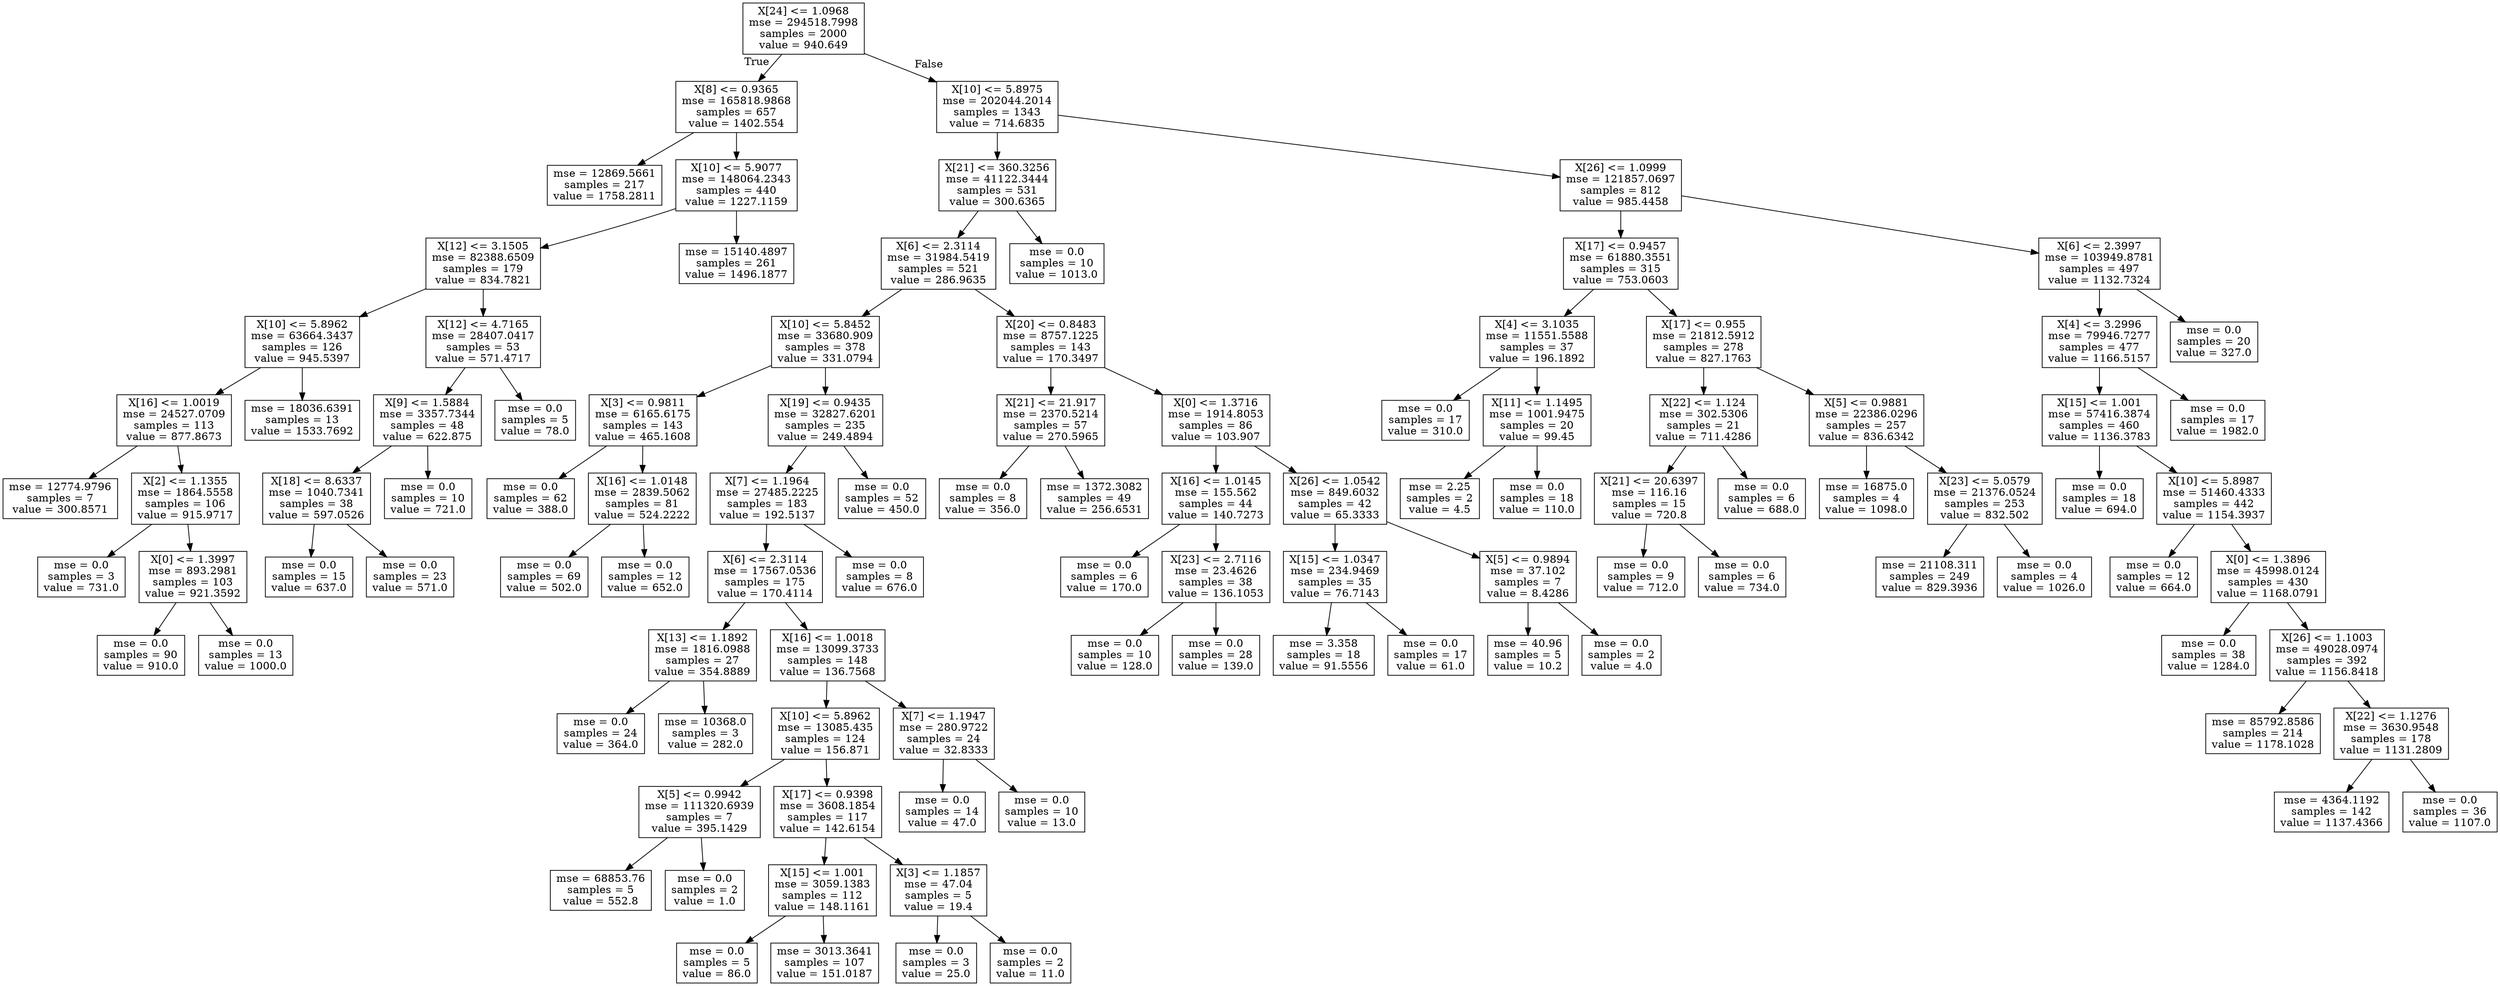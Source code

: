 digraph Tree {
node [shape=box] ;
0 [label="X[24] <= 1.0968\nmse = 294518.7998\nsamples = 2000\nvalue = 940.649"] ;
1 [label="X[8] <= 0.9365\nmse = 165818.9868\nsamples = 657\nvalue = 1402.554"] ;
0 -> 1 [labeldistance=2.5, labelangle=45, headlabel="True"] ;
2 [label="mse = 12869.5661\nsamples = 217\nvalue = 1758.2811"] ;
1 -> 2 ;
3 [label="X[10] <= 5.9077\nmse = 148064.2343\nsamples = 440\nvalue = 1227.1159"] ;
1 -> 3 ;
4 [label="X[12] <= 3.1505\nmse = 82388.6509\nsamples = 179\nvalue = 834.7821"] ;
3 -> 4 ;
5 [label="X[10] <= 5.8962\nmse = 63664.3437\nsamples = 126\nvalue = 945.5397"] ;
4 -> 5 ;
6 [label="X[16] <= 1.0019\nmse = 24527.0709\nsamples = 113\nvalue = 877.8673"] ;
5 -> 6 ;
7 [label="mse = 12774.9796\nsamples = 7\nvalue = 300.8571"] ;
6 -> 7 ;
8 [label="X[2] <= 1.1355\nmse = 1864.5558\nsamples = 106\nvalue = 915.9717"] ;
6 -> 8 ;
9 [label="mse = 0.0\nsamples = 3\nvalue = 731.0"] ;
8 -> 9 ;
10 [label="X[0] <= 1.3997\nmse = 893.2981\nsamples = 103\nvalue = 921.3592"] ;
8 -> 10 ;
11 [label="mse = 0.0\nsamples = 90\nvalue = 910.0"] ;
10 -> 11 ;
12 [label="mse = 0.0\nsamples = 13\nvalue = 1000.0"] ;
10 -> 12 ;
13 [label="mse = 18036.6391\nsamples = 13\nvalue = 1533.7692"] ;
5 -> 13 ;
14 [label="X[12] <= 4.7165\nmse = 28407.0417\nsamples = 53\nvalue = 571.4717"] ;
4 -> 14 ;
15 [label="X[9] <= 1.5884\nmse = 3357.7344\nsamples = 48\nvalue = 622.875"] ;
14 -> 15 ;
16 [label="X[18] <= 8.6337\nmse = 1040.7341\nsamples = 38\nvalue = 597.0526"] ;
15 -> 16 ;
17 [label="mse = 0.0\nsamples = 15\nvalue = 637.0"] ;
16 -> 17 ;
18 [label="mse = 0.0\nsamples = 23\nvalue = 571.0"] ;
16 -> 18 ;
19 [label="mse = 0.0\nsamples = 10\nvalue = 721.0"] ;
15 -> 19 ;
20 [label="mse = 0.0\nsamples = 5\nvalue = 78.0"] ;
14 -> 20 ;
21 [label="mse = 15140.4897\nsamples = 261\nvalue = 1496.1877"] ;
3 -> 21 ;
22 [label="X[10] <= 5.8975\nmse = 202044.2014\nsamples = 1343\nvalue = 714.6835"] ;
0 -> 22 [labeldistance=2.5, labelangle=-45, headlabel="False"] ;
23 [label="X[21] <= 360.3256\nmse = 41122.3444\nsamples = 531\nvalue = 300.6365"] ;
22 -> 23 ;
24 [label="X[6] <= 2.3114\nmse = 31984.5419\nsamples = 521\nvalue = 286.9635"] ;
23 -> 24 ;
25 [label="X[10] <= 5.8452\nmse = 33680.909\nsamples = 378\nvalue = 331.0794"] ;
24 -> 25 ;
26 [label="X[3] <= 0.9811\nmse = 6165.6175\nsamples = 143\nvalue = 465.1608"] ;
25 -> 26 ;
27 [label="mse = 0.0\nsamples = 62\nvalue = 388.0"] ;
26 -> 27 ;
28 [label="X[16] <= 1.0148\nmse = 2839.5062\nsamples = 81\nvalue = 524.2222"] ;
26 -> 28 ;
29 [label="mse = 0.0\nsamples = 69\nvalue = 502.0"] ;
28 -> 29 ;
30 [label="mse = 0.0\nsamples = 12\nvalue = 652.0"] ;
28 -> 30 ;
31 [label="X[19] <= 0.9435\nmse = 32827.6201\nsamples = 235\nvalue = 249.4894"] ;
25 -> 31 ;
32 [label="X[7] <= 1.1964\nmse = 27485.2225\nsamples = 183\nvalue = 192.5137"] ;
31 -> 32 ;
33 [label="X[6] <= 2.3114\nmse = 17567.0536\nsamples = 175\nvalue = 170.4114"] ;
32 -> 33 ;
34 [label="X[13] <= 1.1892\nmse = 1816.0988\nsamples = 27\nvalue = 354.8889"] ;
33 -> 34 ;
35 [label="mse = 0.0\nsamples = 24\nvalue = 364.0"] ;
34 -> 35 ;
36 [label="mse = 10368.0\nsamples = 3\nvalue = 282.0"] ;
34 -> 36 ;
37 [label="X[16] <= 1.0018\nmse = 13099.3733\nsamples = 148\nvalue = 136.7568"] ;
33 -> 37 ;
38 [label="X[10] <= 5.8962\nmse = 13085.435\nsamples = 124\nvalue = 156.871"] ;
37 -> 38 ;
39 [label="X[5] <= 0.9942\nmse = 111320.6939\nsamples = 7\nvalue = 395.1429"] ;
38 -> 39 ;
40 [label="mse = 68853.76\nsamples = 5\nvalue = 552.8"] ;
39 -> 40 ;
41 [label="mse = 0.0\nsamples = 2\nvalue = 1.0"] ;
39 -> 41 ;
42 [label="X[17] <= 0.9398\nmse = 3608.1854\nsamples = 117\nvalue = 142.6154"] ;
38 -> 42 ;
43 [label="X[15] <= 1.001\nmse = 3059.1383\nsamples = 112\nvalue = 148.1161"] ;
42 -> 43 ;
44 [label="mse = 0.0\nsamples = 5\nvalue = 86.0"] ;
43 -> 44 ;
45 [label="mse = 3013.3641\nsamples = 107\nvalue = 151.0187"] ;
43 -> 45 ;
46 [label="X[3] <= 1.1857\nmse = 47.04\nsamples = 5\nvalue = 19.4"] ;
42 -> 46 ;
47 [label="mse = 0.0\nsamples = 3\nvalue = 25.0"] ;
46 -> 47 ;
48 [label="mse = 0.0\nsamples = 2\nvalue = 11.0"] ;
46 -> 48 ;
49 [label="X[7] <= 1.1947\nmse = 280.9722\nsamples = 24\nvalue = 32.8333"] ;
37 -> 49 ;
50 [label="mse = 0.0\nsamples = 14\nvalue = 47.0"] ;
49 -> 50 ;
51 [label="mse = 0.0\nsamples = 10\nvalue = 13.0"] ;
49 -> 51 ;
52 [label="mse = 0.0\nsamples = 8\nvalue = 676.0"] ;
32 -> 52 ;
53 [label="mse = 0.0\nsamples = 52\nvalue = 450.0"] ;
31 -> 53 ;
54 [label="X[20] <= 0.8483\nmse = 8757.1225\nsamples = 143\nvalue = 170.3497"] ;
24 -> 54 ;
55 [label="X[21] <= 21.917\nmse = 2370.5214\nsamples = 57\nvalue = 270.5965"] ;
54 -> 55 ;
56 [label="mse = 0.0\nsamples = 8\nvalue = 356.0"] ;
55 -> 56 ;
57 [label="mse = 1372.3082\nsamples = 49\nvalue = 256.6531"] ;
55 -> 57 ;
58 [label="X[0] <= 1.3716\nmse = 1914.8053\nsamples = 86\nvalue = 103.907"] ;
54 -> 58 ;
59 [label="X[16] <= 1.0145\nmse = 155.562\nsamples = 44\nvalue = 140.7273"] ;
58 -> 59 ;
60 [label="mse = 0.0\nsamples = 6\nvalue = 170.0"] ;
59 -> 60 ;
61 [label="X[23] <= 2.7116\nmse = 23.4626\nsamples = 38\nvalue = 136.1053"] ;
59 -> 61 ;
62 [label="mse = 0.0\nsamples = 10\nvalue = 128.0"] ;
61 -> 62 ;
63 [label="mse = 0.0\nsamples = 28\nvalue = 139.0"] ;
61 -> 63 ;
64 [label="X[26] <= 1.0542\nmse = 849.6032\nsamples = 42\nvalue = 65.3333"] ;
58 -> 64 ;
65 [label="X[15] <= 1.0347\nmse = 234.9469\nsamples = 35\nvalue = 76.7143"] ;
64 -> 65 ;
66 [label="mse = 3.358\nsamples = 18\nvalue = 91.5556"] ;
65 -> 66 ;
67 [label="mse = 0.0\nsamples = 17\nvalue = 61.0"] ;
65 -> 67 ;
68 [label="X[5] <= 0.9894\nmse = 37.102\nsamples = 7\nvalue = 8.4286"] ;
64 -> 68 ;
69 [label="mse = 40.96\nsamples = 5\nvalue = 10.2"] ;
68 -> 69 ;
70 [label="mse = 0.0\nsamples = 2\nvalue = 4.0"] ;
68 -> 70 ;
71 [label="mse = 0.0\nsamples = 10\nvalue = 1013.0"] ;
23 -> 71 ;
72 [label="X[26] <= 1.0999\nmse = 121857.0697\nsamples = 812\nvalue = 985.4458"] ;
22 -> 72 ;
73 [label="X[17] <= 0.9457\nmse = 61880.3551\nsamples = 315\nvalue = 753.0603"] ;
72 -> 73 ;
74 [label="X[4] <= 3.1035\nmse = 11551.5588\nsamples = 37\nvalue = 196.1892"] ;
73 -> 74 ;
75 [label="mse = 0.0\nsamples = 17\nvalue = 310.0"] ;
74 -> 75 ;
76 [label="X[11] <= 1.1495\nmse = 1001.9475\nsamples = 20\nvalue = 99.45"] ;
74 -> 76 ;
77 [label="mse = 2.25\nsamples = 2\nvalue = 4.5"] ;
76 -> 77 ;
78 [label="mse = 0.0\nsamples = 18\nvalue = 110.0"] ;
76 -> 78 ;
79 [label="X[17] <= 0.955\nmse = 21812.5912\nsamples = 278\nvalue = 827.1763"] ;
73 -> 79 ;
80 [label="X[22] <= 1.124\nmse = 302.5306\nsamples = 21\nvalue = 711.4286"] ;
79 -> 80 ;
81 [label="X[21] <= 20.6397\nmse = 116.16\nsamples = 15\nvalue = 720.8"] ;
80 -> 81 ;
82 [label="mse = 0.0\nsamples = 9\nvalue = 712.0"] ;
81 -> 82 ;
83 [label="mse = 0.0\nsamples = 6\nvalue = 734.0"] ;
81 -> 83 ;
84 [label="mse = 0.0\nsamples = 6\nvalue = 688.0"] ;
80 -> 84 ;
85 [label="X[5] <= 0.9881\nmse = 22386.0296\nsamples = 257\nvalue = 836.6342"] ;
79 -> 85 ;
86 [label="mse = 16875.0\nsamples = 4\nvalue = 1098.0"] ;
85 -> 86 ;
87 [label="X[23] <= 5.0579\nmse = 21376.0524\nsamples = 253\nvalue = 832.502"] ;
85 -> 87 ;
88 [label="mse = 21108.311\nsamples = 249\nvalue = 829.3936"] ;
87 -> 88 ;
89 [label="mse = 0.0\nsamples = 4\nvalue = 1026.0"] ;
87 -> 89 ;
90 [label="X[6] <= 2.3997\nmse = 103949.8781\nsamples = 497\nvalue = 1132.7324"] ;
72 -> 90 ;
91 [label="X[4] <= 3.2996\nmse = 79946.7277\nsamples = 477\nvalue = 1166.5157"] ;
90 -> 91 ;
92 [label="X[15] <= 1.001\nmse = 57416.3874\nsamples = 460\nvalue = 1136.3783"] ;
91 -> 92 ;
93 [label="mse = 0.0\nsamples = 18\nvalue = 694.0"] ;
92 -> 93 ;
94 [label="X[10] <= 5.8987\nmse = 51460.4333\nsamples = 442\nvalue = 1154.3937"] ;
92 -> 94 ;
95 [label="mse = 0.0\nsamples = 12\nvalue = 664.0"] ;
94 -> 95 ;
96 [label="X[0] <= 1.3896\nmse = 45998.0124\nsamples = 430\nvalue = 1168.0791"] ;
94 -> 96 ;
97 [label="mse = 0.0\nsamples = 38\nvalue = 1284.0"] ;
96 -> 97 ;
98 [label="X[26] <= 1.1003\nmse = 49028.0974\nsamples = 392\nvalue = 1156.8418"] ;
96 -> 98 ;
99 [label="mse = 85792.8586\nsamples = 214\nvalue = 1178.1028"] ;
98 -> 99 ;
100 [label="X[22] <= 1.1276\nmse = 3630.9548\nsamples = 178\nvalue = 1131.2809"] ;
98 -> 100 ;
101 [label="mse = 4364.1192\nsamples = 142\nvalue = 1137.4366"] ;
100 -> 101 ;
102 [label="mse = 0.0\nsamples = 36\nvalue = 1107.0"] ;
100 -> 102 ;
103 [label="mse = 0.0\nsamples = 17\nvalue = 1982.0"] ;
91 -> 103 ;
104 [label="mse = 0.0\nsamples = 20\nvalue = 327.0"] ;
90 -> 104 ;
}